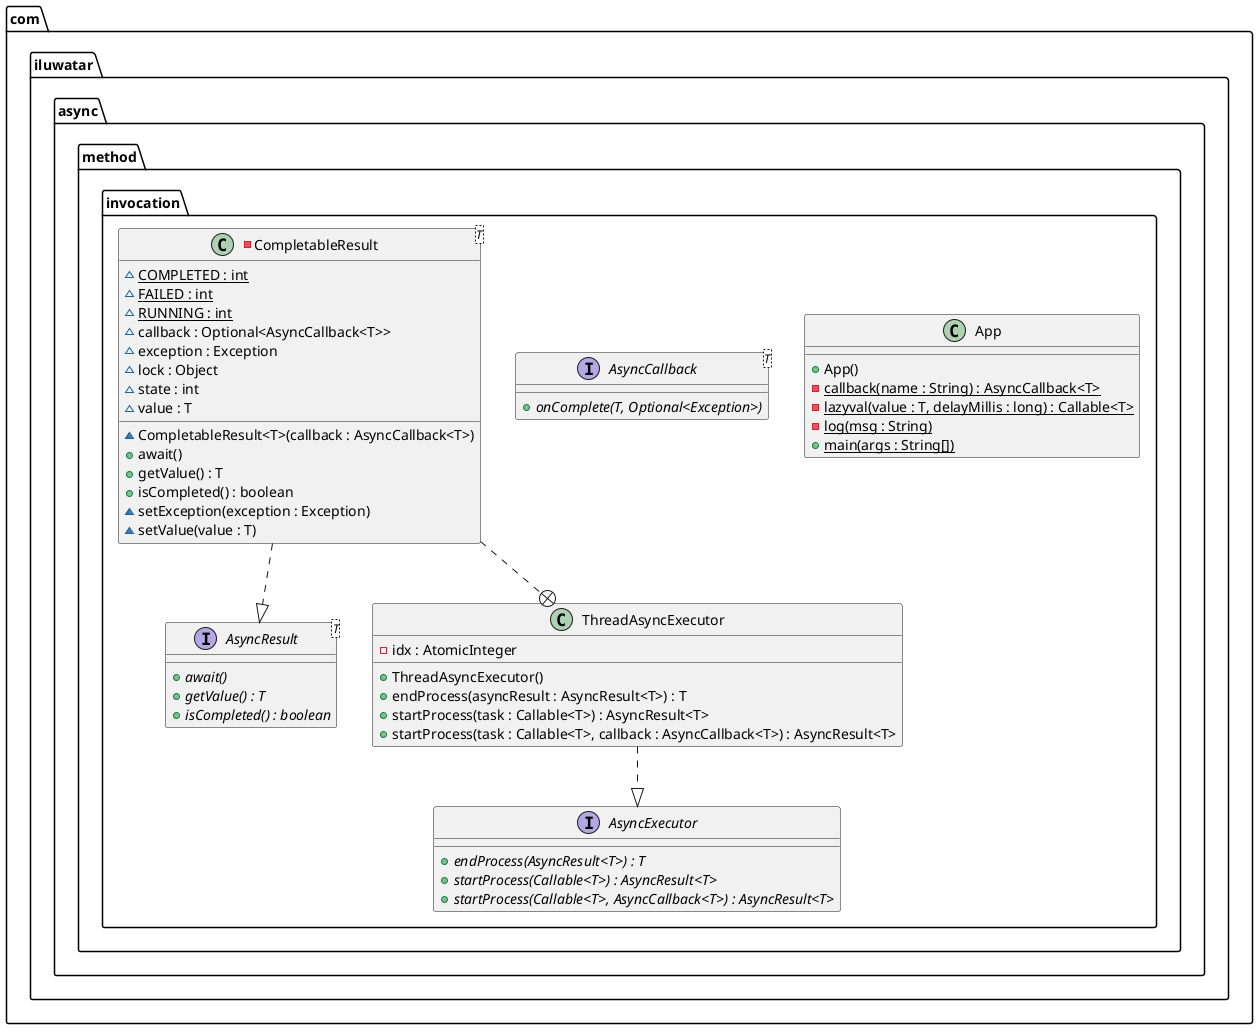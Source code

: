 @startuml
package com.iluwatar.async.method.invocation {
  class App {
    + App()
    - callback(name : String) : AsyncCallback<T> {static}
    - lazyval(value : T, delayMillis : long) : Callable<T> {static}
    - log(msg : String) {static}
    + main(args : String[]) {static}
  }
  interface AsyncResult<T> {
    + await() {abstract}
    + getValue() : T {abstract}
    + isCompleted() : boolean {abstract}
  }
  interface AsyncExecutor {
    + endProcess(AsyncResult<T>) : T {abstract}
    + startProcess(Callable<T>) : AsyncResult<T> {abstract}
    + startProcess(Callable<T>, AsyncCallback<T>) : AsyncResult<T> {abstract}
  }
  class ThreadAsyncExecutor {
    - idx : AtomicInteger
    + ThreadAsyncExecutor()
    + endProcess(asyncResult : AsyncResult<T>) : T
    + startProcess(task : Callable<T>) : AsyncResult<T>
    + startProcess(task : Callable<T>, callback : AsyncCallback<T>) : AsyncResult<T>
  }
  interface AsyncCallback<T> {
    + onComplete(T, Optional<Exception>) {abstract}
  }
  -class CompletableResult<T> {
    ~ COMPLETED : int {static}
    ~ FAILED : int {static}
    ~ RUNNING : int {static}
    ~ callback : Optional<AsyncCallback<T>>
    ~ exception : Exception
    ~ lock : Object
    ~ state : int
    ~ value : T
    ~ CompletableResult<T>(callback : AsyncCallback<T>)
    + await()
    + getValue() : T
    + isCompleted() : boolean
    ~ setException(exception : Exception)
    ~ setValue(value : T)
  }
}
CompletableResult ..+ ThreadAsyncExecutor
ThreadAsyncExecutor ..|> AsyncExecutor 
CompletableResult ..|> AsyncResult 
@enduml